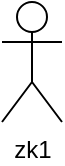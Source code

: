 <mxfile version="16.0.2" type="device"><diagram id="KcgvSHTCboE4x2ObBVBz" name="Page-1"><mxGraphModel dx="582" dy="1025" grid="0" gridSize="10" guides="1" tooltips="1" connect="1" arrows="0" fold="1" page="1" pageScale="1" pageWidth="850" pageHeight="1100" math="0" shadow="0"><root><mxCell id="0"/><mxCell id="1" parent="0"/><mxCell id="jOBMFIL_v7f5LbKVYLSg-1" value="zk1" style="shape=umlActor;verticalLabelPosition=bottom;verticalAlign=top;html=1;outlineConnect=0;" vertex="1" parent="1"><mxGeometry x="44" y="19" width="30" height="60" as="geometry"/></mxCell></root></mxGraphModel></diagram></mxfile>